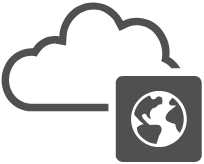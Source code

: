 <mxfile version="20.2.7" type="device"><diagram id="gMahfHMuSC3SjKCPQMnf" name="Page-1"><mxGraphModel dx="2100" dy="1134" grid="1" gridSize="10" guides="1" tooltips="1" connect="1" arrows="1" fold="1" page="1" pageScale="1" pageWidth="850" pageHeight="1100" math="0" shadow="0"><root><mxCell id="0"/><mxCell id="1" parent="0"/><mxCell id="qStXJpxTeprrU5Tobb-u-1" value="" style="sketch=0;pointerEvents=1;shadow=0;dashed=0;html=1;strokeColor=none;fillColor=#505050;labelPosition=center;verticalLabelPosition=bottom;outlineConnect=0;verticalAlign=top;align=center;shape=mxgraph.office.clouds.public_cloud;" vertex="1" parent="1"><mxGeometry y="240" width="101" height="81" as="geometry"/></mxCell></root></mxGraphModel></diagram></mxfile>